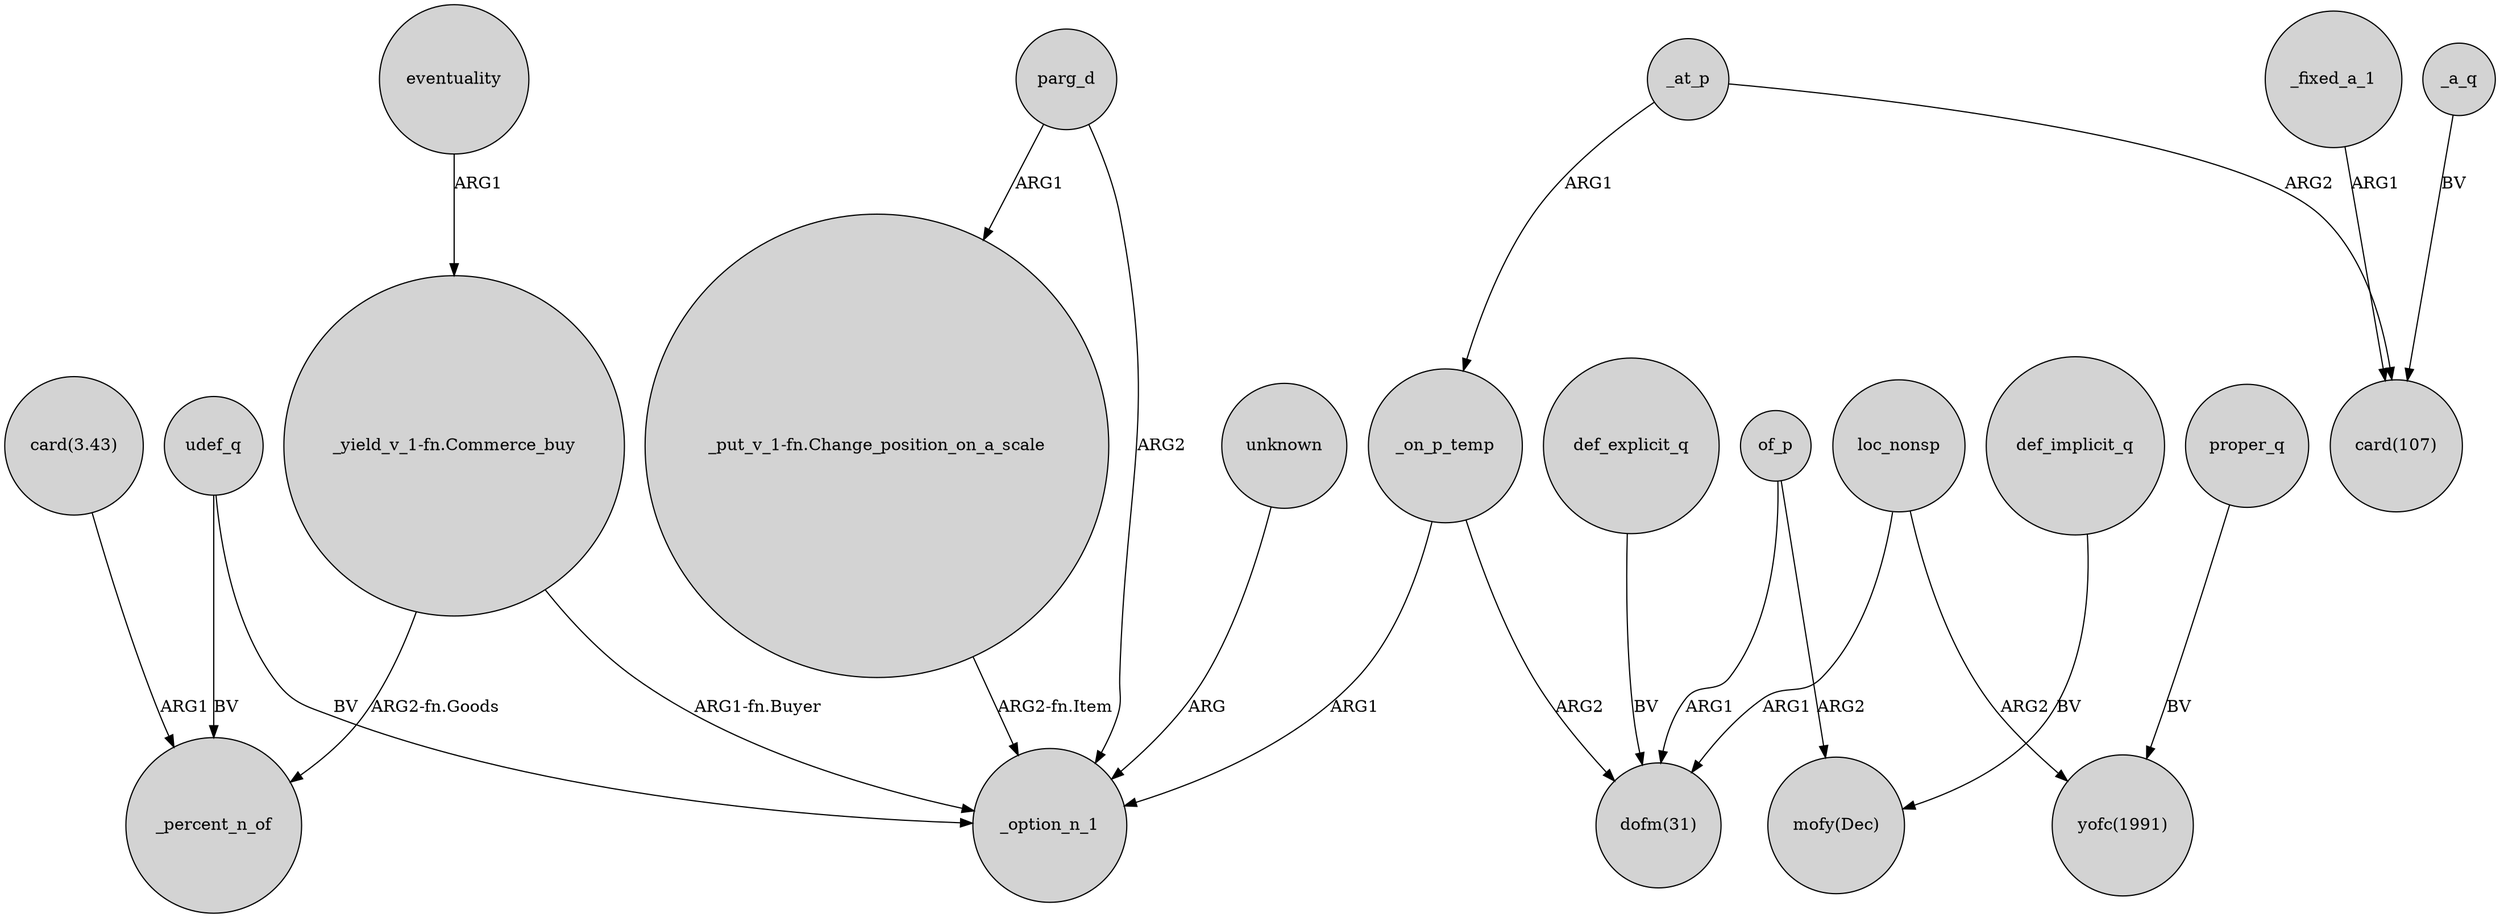 digraph {
	node [shape=circle style=filled]
	"card(3.43)" -> _percent_n_of [label=ARG1]
	_on_p_temp -> _option_n_1 [label=ARG1]
	unknown -> _option_n_1 [label=ARG]
	"_yield_v_1-fn.Commerce_buy" -> _option_n_1 [label="ARG1-fn.Buyer"]
	udef_q -> _option_n_1 [label=BV]
	of_p -> "dofm(31)" [label=ARG1]
	parg_d -> "_put_v_1-fn.Change_position_on_a_scale" [label=ARG1]
	loc_nonsp -> "yofc(1991)" [label=ARG2]
	eventuality -> "_yield_v_1-fn.Commerce_buy" [label=ARG1]
	_on_p_temp -> "dofm(31)" [label=ARG2]
	udef_q -> _percent_n_of [label=BV]
	_at_p -> _on_p_temp [label=ARG1]
	proper_q -> "yofc(1991)" [label=BV]
	"_yield_v_1-fn.Commerce_buy" -> _percent_n_of [label="ARG2-fn.Goods"]
	_fixed_a_1 -> "card(107)" [label=ARG1]
	_a_q -> "card(107)" [label=BV]
	def_explicit_q -> "dofm(31)" [label=BV]
	"_put_v_1-fn.Change_position_on_a_scale" -> _option_n_1 [label="ARG2-fn.Item"]
	_at_p -> "card(107)" [label=ARG2]
	of_p -> "mofy(Dec)" [label=ARG2]
	loc_nonsp -> "dofm(31)" [label=ARG1]
	parg_d -> _option_n_1 [label=ARG2]
	def_implicit_q -> "mofy(Dec)" [label=BV]
}
